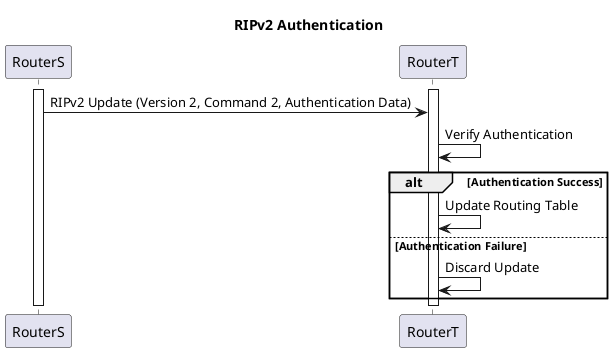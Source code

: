 @startuml RIPv2 Authentication

title RIPv2 Authentication

participant RouterS
participant RouterT

activate RouterS
activate RouterT

RouterS -> RouterT: RIPv2 Update (Version 2, Command 2, Authentication Data)
RouterT -> RouterT: Verify Authentication
alt Authentication Success
    RouterT -> RouterT: Update Routing Table
else Authentication Failure
    RouterT -> RouterT: Discard Update
end

deactivate RouterS
deactivate RouterT

@enduml
